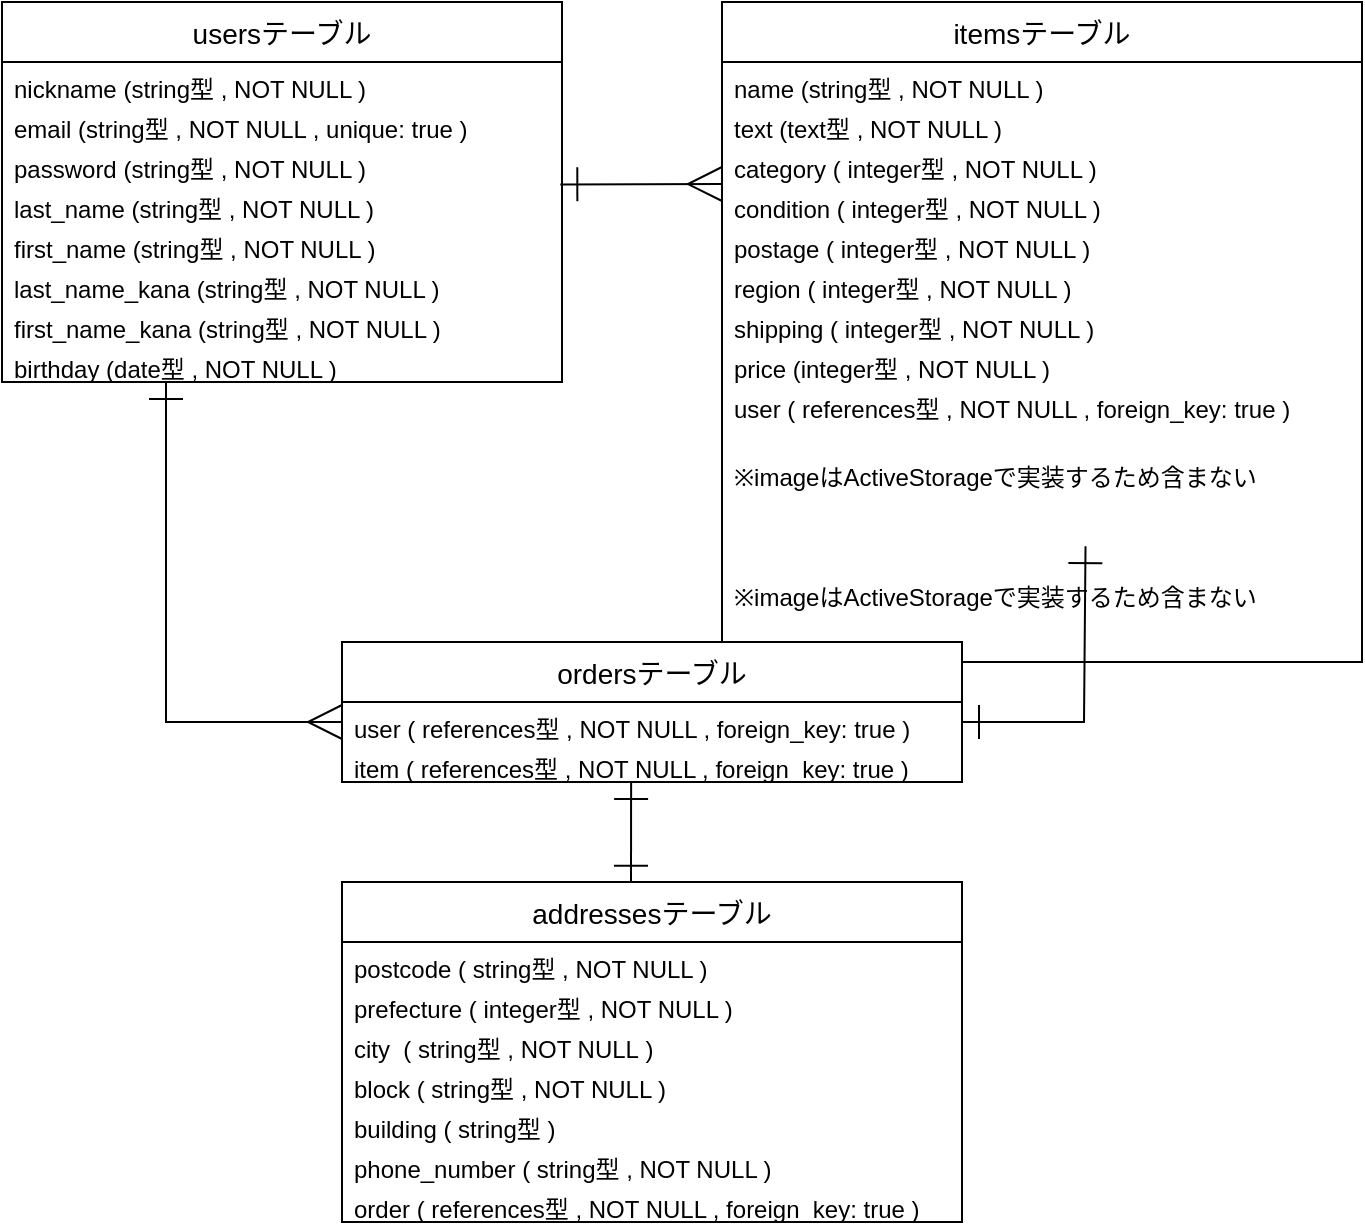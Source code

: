 <mxfile>
    <diagram id="PaY_bYhrbuSEeEj5wkpq" name="ページ1">
        <mxGraphModel dx="792" dy="370" grid="1" gridSize="10" guides="1" tooltips="1" connect="1" arrows="1" fold="1" page="1" pageScale="1" pageWidth="827" pageHeight="1169" math="0" shadow="0">
            <root>
                <mxCell id="0"/>
                <mxCell id="1" parent="0"/>
                <mxCell id="2" value="usersテーブル" style="swimlane;fontStyle=0;childLayout=stackLayout;horizontal=1;startSize=30;horizontalStack=0;resizeParent=1;resizeParentMax=0;resizeLast=0;collapsible=1;marginBottom=0;align=center;fontSize=14;" parent="1" vertex="1">
                    <mxGeometry y="40" width="280" height="190" as="geometry"/>
                </mxCell>
                <mxCell id="3" value="nickname (string型 , NOT NULL )&#10;&#10;            &#10;" style="text;strokeColor=none;fillColor=none;spacingLeft=4;spacingRight=4;overflow=hidden;rotatable=0;points=[[0,0.5],[1,0.5]];portConstraint=eastwest;fontSize=12;" parent="2" vertex="1">
                    <mxGeometry y="30" width="280" height="20" as="geometry"/>
                </mxCell>
                <mxCell id="4" value="email (string型 , NOT NULL , unique: true )&#10;&#10;" style="text;strokeColor=none;fillColor=none;spacingLeft=4;spacingRight=4;overflow=hidden;rotatable=0;points=[[0,0.5],[1,0.5]];portConstraint=eastwest;fontSize=12;" parent="2" vertex="1">
                    <mxGeometry y="50" width="280" height="20" as="geometry"/>
                </mxCell>
                <mxCell id="14" value="password (string型 , NOT NULL )" style="text;strokeColor=none;fillColor=none;spacingLeft=4;spacingRight=4;overflow=hidden;rotatable=0;points=[[0,0.5],[1,0.5]];portConstraint=eastwest;fontSize=12;" parent="2" vertex="1">
                    <mxGeometry y="70" width="280" height="20" as="geometry"/>
                </mxCell>
                <mxCell id="5" value="last_name (string型 , NOT NULL )" style="text;strokeColor=none;fillColor=none;spacingLeft=4;spacingRight=4;overflow=hidden;rotatable=0;points=[[0,0.5],[1,0.5]];portConstraint=eastwest;fontSize=12;" parent="2" vertex="1">
                    <mxGeometry y="90" width="280" height="20" as="geometry"/>
                </mxCell>
                <mxCell id="34" value="first_name (string型 , NOT NULL )" style="text;strokeColor=none;fillColor=none;spacingLeft=4;spacingRight=4;overflow=hidden;rotatable=0;points=[[0,0.5],[1,0.5]];portConstraint=eastwest;fontSize=12;" parent="2" vertex="1">
                    <mxGeometry y="110" width="280" height="20" as="geometry"/>
                </mxCell>
                <mxCell id="35" value="last_name_kana (string型 , NOT NULL )" style="text;strokeColor=none;fillColor=none;spacingLeft=4;spacingRight=4;overflow=hidden;rotatable=0;points=[[0,0.5],[1,0.5]];portConstraint=eastwest;fontSize=12;" parent="2" vertex="1">
                    <mxGeometry y="130" width="280" height="20" as="geometry"/>
                </mxCell>
                <mxCell id="36" value="first_name_kana (string型 , NOT NULL )" style="text;strokeColor=none;fillColor=none;spacingLeft=4;spacingRight=4;overflow=hidden;rotatable=0;points=[[0,0.5],[1,0.5]];portConstraint=eastwest;fontSize=12;" parent="2" vertex="1">
                    <mxGeometry y="150" width="280" height="20" as="geometry"/>
                </mxCell>
                <mxCell id="49" value="birthday (date型 , NOT NULL )" style="text;strokeColor=none;fillColor=none;spacingLeft=4;spacingRight=4;overflow=hidden;rotatable=0;points=[[0,0.5],[1,0.5]];portConstraint=eastwest;fontSize=12;" vertex="1" parent="2">
                    <mxGeometry y="170" width="280" height="20" as="geometry"/>
                </mxCell>
                <mxCell id="6" value="itemsテーブル" style="swimlane;fontStyle=0;childLayout=stackLayout;horizontal=1;startSize=30;horizontalStack=0;resizeParent=1;resizeParentMax=0;resizeLast=0;collapsible=1;marginBottom=0;align=center;fontSize=14;" parent="1" vertex="1">
                    <mxGeometry x="360" y="40" width="320" height="330" as="geometry"/>
                </mxCell>
                <mxCell id="29" value="name (string型 , NOT NULL )" style="text;strokeColor=none;fillColor=none;spacingLeft=4;spacingRight=4;overflow=hidden;rotatable=0;points=[[0,0.5],[1,0.5]];portConstraint=eastwest;fontSize=12;" parent="6" vertex="1">
                    <mxGeometry y="30" width="320" height="20" as="geometry"/>
                </mxCell>
                <mxCell id="30" value="text (text型 , NOT NULL )" style="text;strokeColor=none;fillColor=none;spacingLeft=4;spacingRight=4;overflow=hidden;rotatable=0;points=[[0,0.5],[1,0.5]];portConstraint=eastwest;fontSize=12;" parent="6" vertex="1">
                    <mxGeometry y="50" width="320" height="20" as="geometry"/>
                </mxCell>
                <mxCell id="32" value="category ( integer型 , NOT NULL )&#10;&#10;" style="text;strokeColor=none;fillColor=none;spacingLeft=4;spacingRight=4;overflow=hidden;rotatable=0;points=[[0,0.5],[1,0.5]];portConstraint=eastwest;fontSize=12;" parent="6" vertex="1">
                    <mxGeometry y="70" width="320" height="20" as="geometry"/>
                </mxCell>
                <mxCell id="52" value="condition ( integer型 , NOT NULL )&#10;&#10;" style="text;strokeColor=none;fillColor=none;spacingLeft=4;spacingRight=4;overflow=hidden;rotatable=0;points=[[0,0.5],[1,0.5]];portConstraint=eastwest;fontSize=12;" vertex="1" parent="6">
                    <mxGeometry y="90" width="320" height="20" as="geometry"/>
                </mxCell>
                <mxCell id="53" value="postage ( integer型 , NOT NULL )&#10;&#10;" style="text;strokeColor=none;fillColor=none;spacingLeft=4;spacingRight=4;overflow=hidden;rotatable=0;points=[[0,0.5],[1,0.5]];portConstraint=eastwest;fontSize=12;" vertex="1" parent="6">
                    <mxGeometry y="110" width="320" height="20" as="geometry"/>
                </mxCell>
                <mxCell id="54" value="region ( integer型 , NOT NULL )&#10;&#10;" style="text;strokeColor=none;fillColor=none;spacingLeft=4;spacingRight=4;overflow=hidden;rotatable=0;points=[[0,0.5],[1,0.5]];portConstraint=eastwest;fontSize=12;" vertex="1" parent="6">
                    <mxGeometry y="130" width="320" height="20" as="geometry"/>
                </mxCell>
                <mxCell id="55" value="shipping ( integer型 , NOT NULL )&#10;&#10;" style="text;strokeColor=none;fillColor=none;spacingLeft=4;spacingRight=4;overflow=hidden;rotatable=0;points=[[0,0.5],[1,0.5]];portConstraint=eastwest;fontSize=12;" vertex="1" parent="6">
                    <mxGeometry y="150" width="320" height="20" as="geometry"/>
                </mxCell>
                <mxCell id="57" value="price (integer型 , NOT NULL )" style="text;strokeColor=none;fillColor=none;spacingLeft=4;spacingRight=4;overflow=hidden;rotatable=0;points=[[0,0.5],[1,0.5]];portConstraint=eastwest;fontSize=12;" vertex="1" parent="6">
                    <mxGeometry y="170" width="320" height="20" as="geometry"/>
                </mxCell>
                <mxCell id="59" value="user ( references型 , NOT NULL , foreign_key: true )&#10;&#10;" style="text;strokeColor=none;fillColor=none;spacingLeft=4;spacingRight=4;overflow=hidden;rotatable=0;points=[[0,0.5],[1,0.5]];portConstraint=eastwest;fontSize=12;" vertex="1" parent="6">
                    <mxGeometry y="190" width="320" height="20" as="geometry"/>
                </mxCell>
                <mxCell id="60" value="&#10;※imageはActiveStorageで実装するため含まない" style="text;strokeColor=none;fillColor=none;spacingLeft=4;spacingRight=4;overflow=hidden;rotatable=0;points=[[0,0.5],[1,0.5]];portConstraint=eastwest;fontSize=12;" vertex="1" parent="6">
                    <mxGeometry y="210" width="320" height="60" as="geometry"/>
                </mxCell>
                <mxCell id="61" value="&#10;※imageはActiveStorageで実装するため含まない" style="text;strokeColor=none;fillColor=none;spacingLeft=4;spacingRight=4;overflow=hidden;rotatable=0;points=[[0,0.5],[1,0.5]];portConstraint=eastwest;fontSize=12;" vertex="1" parent="6">
                    <mxGeometry y="270" width="320" height="60" as="geometry"/>
                </mxCell>
                <mxCell id="10" value="ordersテーブル" style="swimlane;fontStyle=0;childLayout=stackLayout;horizontal=1;startSize=30;horizontalStack=0;resizeParent=1;resizeParentMax=0;resizeLast=0;collapsible=1;marginBottom=0;align=center;fontSize=14;direction=east;" parent="1" vertex="1">
                    <mxGeometry x="170" y="360" width="310" height="70" as="geometry"/>
                </mxCell>
                <mxCell id="11" value="user ( references型 , NOT NULL , foreign_key: true )&#10;" style="text;strokeColor=none;fillColor=none;spacingLeft=4;spacingRight=4;overflow=hidden;rotatable=0;points=[[0,0.5],[1,0.5]];portConstraint=eastwest;fontSize=12;" parent="10" vertex="1">
                    <mxGeometry y="30" width="310" height="20" as="geometry"/>
                </mxCell>
                <mxCell id="24" value="item ( references型 , NOT NULL , foreign_key: true )&#10;" style="text;strokeColor=none;fillColor=none;spacingLeft=4;spacingRight=4;overflow=hidden;rotatable=0;points=[[0,0.5],[1,0.5]];portConstraint=eastwest;fontSize=12;" parent="10" vertex="1">
                    <mxGeometry y="50" width="310" height="20" as="geometry"/>
                </mxCell>
                <mxCell id="22" style="edgeStyle=none;html=1;startArrow=ERone;startFill=0;endArrow=ERmany;endFill=0;exitX=0.997;exitY=0.06;exitDx=0;exitDy=0;exitPerimeter=0;targetPerimeterSpacing=15;sourcePerimeterSpacing=15;endSize=15;startSize=15;" parent="1" source="5" edge="1">
                    <mxGeometry relative="1" as="geometry">
                        <mxPoint x="160" y="112.012" as="sourcePoint"/>
                        <mxPoint x="360" y="131" as="targetPoint"/>
                        <Array as="points"/>
                    </mxGeometry>
                </mxCell>
                <mxCell id="26" style="edgeStyle=none;html=1;exitX=0;exitY=0.5;exitDx=0;exitDy=0;startArrow=ERmany;startFill=0;endArrow=ERone;endFill=0;rounded=0;targetPerimeterSpacing=15;sourcePerimeterSpacing=15;endSize=15;startSize=15;" parent="1" source="11" edge="1">
                    <mxGeometry relative="1" as="geometry">
                        <mxPoint x="82" y="230" as="targetPoint"/>
                        <Array as="points">
                            <mxPoint x="82" y="400"/>
                        </Array>
                    </mxGeometry>
                </mxCell>
                <mxCell id="44" style="edgeStyle=none;html=1;startArrow=ERone;startFill=0;endArrow=ERone;endFill=0;endSize=15;startSize=15;exitX=0.474;exitY=0.003;exitDx=0;exitDy=0;exitPerimeter=0;targetPerimeterSpacing=15;sourcePerimeterSpacing=15;" parent="1" edge="1">
                    <mxGeometry relative="1" as="geometry">
                        <mxPoint x="314.5" y="480.39" as="sourcePoint"/>
                        <mxPoint x="314.56" y="430" as="targetPoint"/>
                    </mxGeometry>
                </mxCell>
                <mxCell id="37" value="addressesテーブル" style="swimlane;fontStyle=0;childLayout=stackLayout;horizontal=1;startSize=30;horizontalStack=0;resizeParent=1;resizeParentMax=0;resizeLast=0;collapsible=1;marginBottom=0;align=center;fontSize=14;direction=east;" parent="1" vertex="1">
                    <mxGeometry x="170" y="480" width="310" height="170" as="geometry"/>
                </mxCell>
                <mxCell id="38" value="postcode ( string型 , NOT NULL )" style="text;strokeColor=none;fillColor=none;spacingLeft=4;spacingRight=4;overflow=hidden;rotatable=0;points=[[0,0.5],[1,0.5]];portConstraint=eastwest;fontSize=12;" parent="37" vertex="1">
                    <mxGeometry y="30" width="310" height="20" as="geometry"/>
                </mxCell>
                <mxCell id="39" value="prefecture ( integer型 , NOT NULL ) " style="text;strokeColor=none;fillColor=none;spacingLeft=4;spacingRight=4;overflow=hidden;rotatable=0;points=[[0,0.5],[1,0.5]];portConstraint=eastwest;fontSize=12;" parent="37" vertex="1">
                    <mxGeometry y="50" width="310" height="20" as="geometry"/>
                </mxCell>
                <mxCell id="40" value="city  ( string型 , NOT NULL )" style="text;strokeColor=none;fillColor=none;spacingLeft=4;spacingRight=4;overflow=hidden;rotatable=0;points=[[0,0.5],[1,0.5]];portConstraint=eastwest;fontSize=12;" parent="37" vertex="1">
                    <mxGeometry y="70" width="310" height="20" as="geometry"/>
                </mxCell>
                <mxCell id="41" value="block ( string型 , NOT NULL )" style="text;strokeColor=none;fillColor=none;spacingLeft=4;spacingRight=4;overflow=hidden;rotatable=0;points=[[0,0.5],[1,0.5]];portConstraint=eastwest;fontSize=12;" parent="37" vertex="1">
                    <mxGeometry y="90" width="310" height="20" as="geometry"/>
                </mxCell>
                <mxCell id="42" value="building ( string型 )&#10;" style="text;strokeColor=none;fillColor=none;spacingLeft=4;spacingRight=4;overflow=hidden;rotatable=0;points=[[0,0.5],[1,0.5]];portConstraint=eastwest;fontSize=12;" parent="37" vertex="1">
                    <mxGeometry y="110" width="310" height="20" as="geometry"/>
                </mxCell>
                <mxCell id="50" value="phone_number ( string型 , NOT NULL )" style="text;strokeColor=none;fillColor=none;spacingLeft=4;spacingRight=4;overflow=hidden;rotatable=0;points=[[0,0.5],[1,0.5]];portConstraint=eastwest;fontSize=12;" vertex="1" parent="37">
                    <mxGeometry y="130" width="310" height="20" as="geometry"/>
                </mxCell>
                <mxCell id="51" value="order ( references型 , NOT NULL , foreign_key: true )&#10;" style="text;strokeColor=none;fillColor=none;spacingLeft=4;spacingRight=4;overflow=hidden;rotatable=0;points=[[0,0.5],[1,0.5]];portConstraint=eastwest;fontSize=12;" vertex="1" parent="37">
                    <mxGeometry y="150" width="310" height="20" as="geometry"/>
                </mxCell>
                <mxCell id="43" style="edgeStyle=none;html=1;exitX=1;exitY=0.5;exitDx=0;exitDy=0;startArrow=ERone;startFill=0;endArrow=ERone;endFill=0;rounded=0;targetPerimeterSpacing=15;sourcePerimeterSpacing=15;endSize=15;startSize=15;entryX=0.568;entryY=1.035;entryDx=0;entryDy=0;entryPerimeter=0;" parent="1" source="11" target="60" edge="1">
                    <mxGeometry relative="1" as="geometry">
                        <mxPoint x="560" y="320" as="targetPoint"/>
                        <Array as="points">
                            <mxPoint x="541" y="400"/>
                        </Array>
                    </mxGeometry>
                </mxCell>
            </root>
        </mxGraphModel>
    </diagram>
</mxfile>